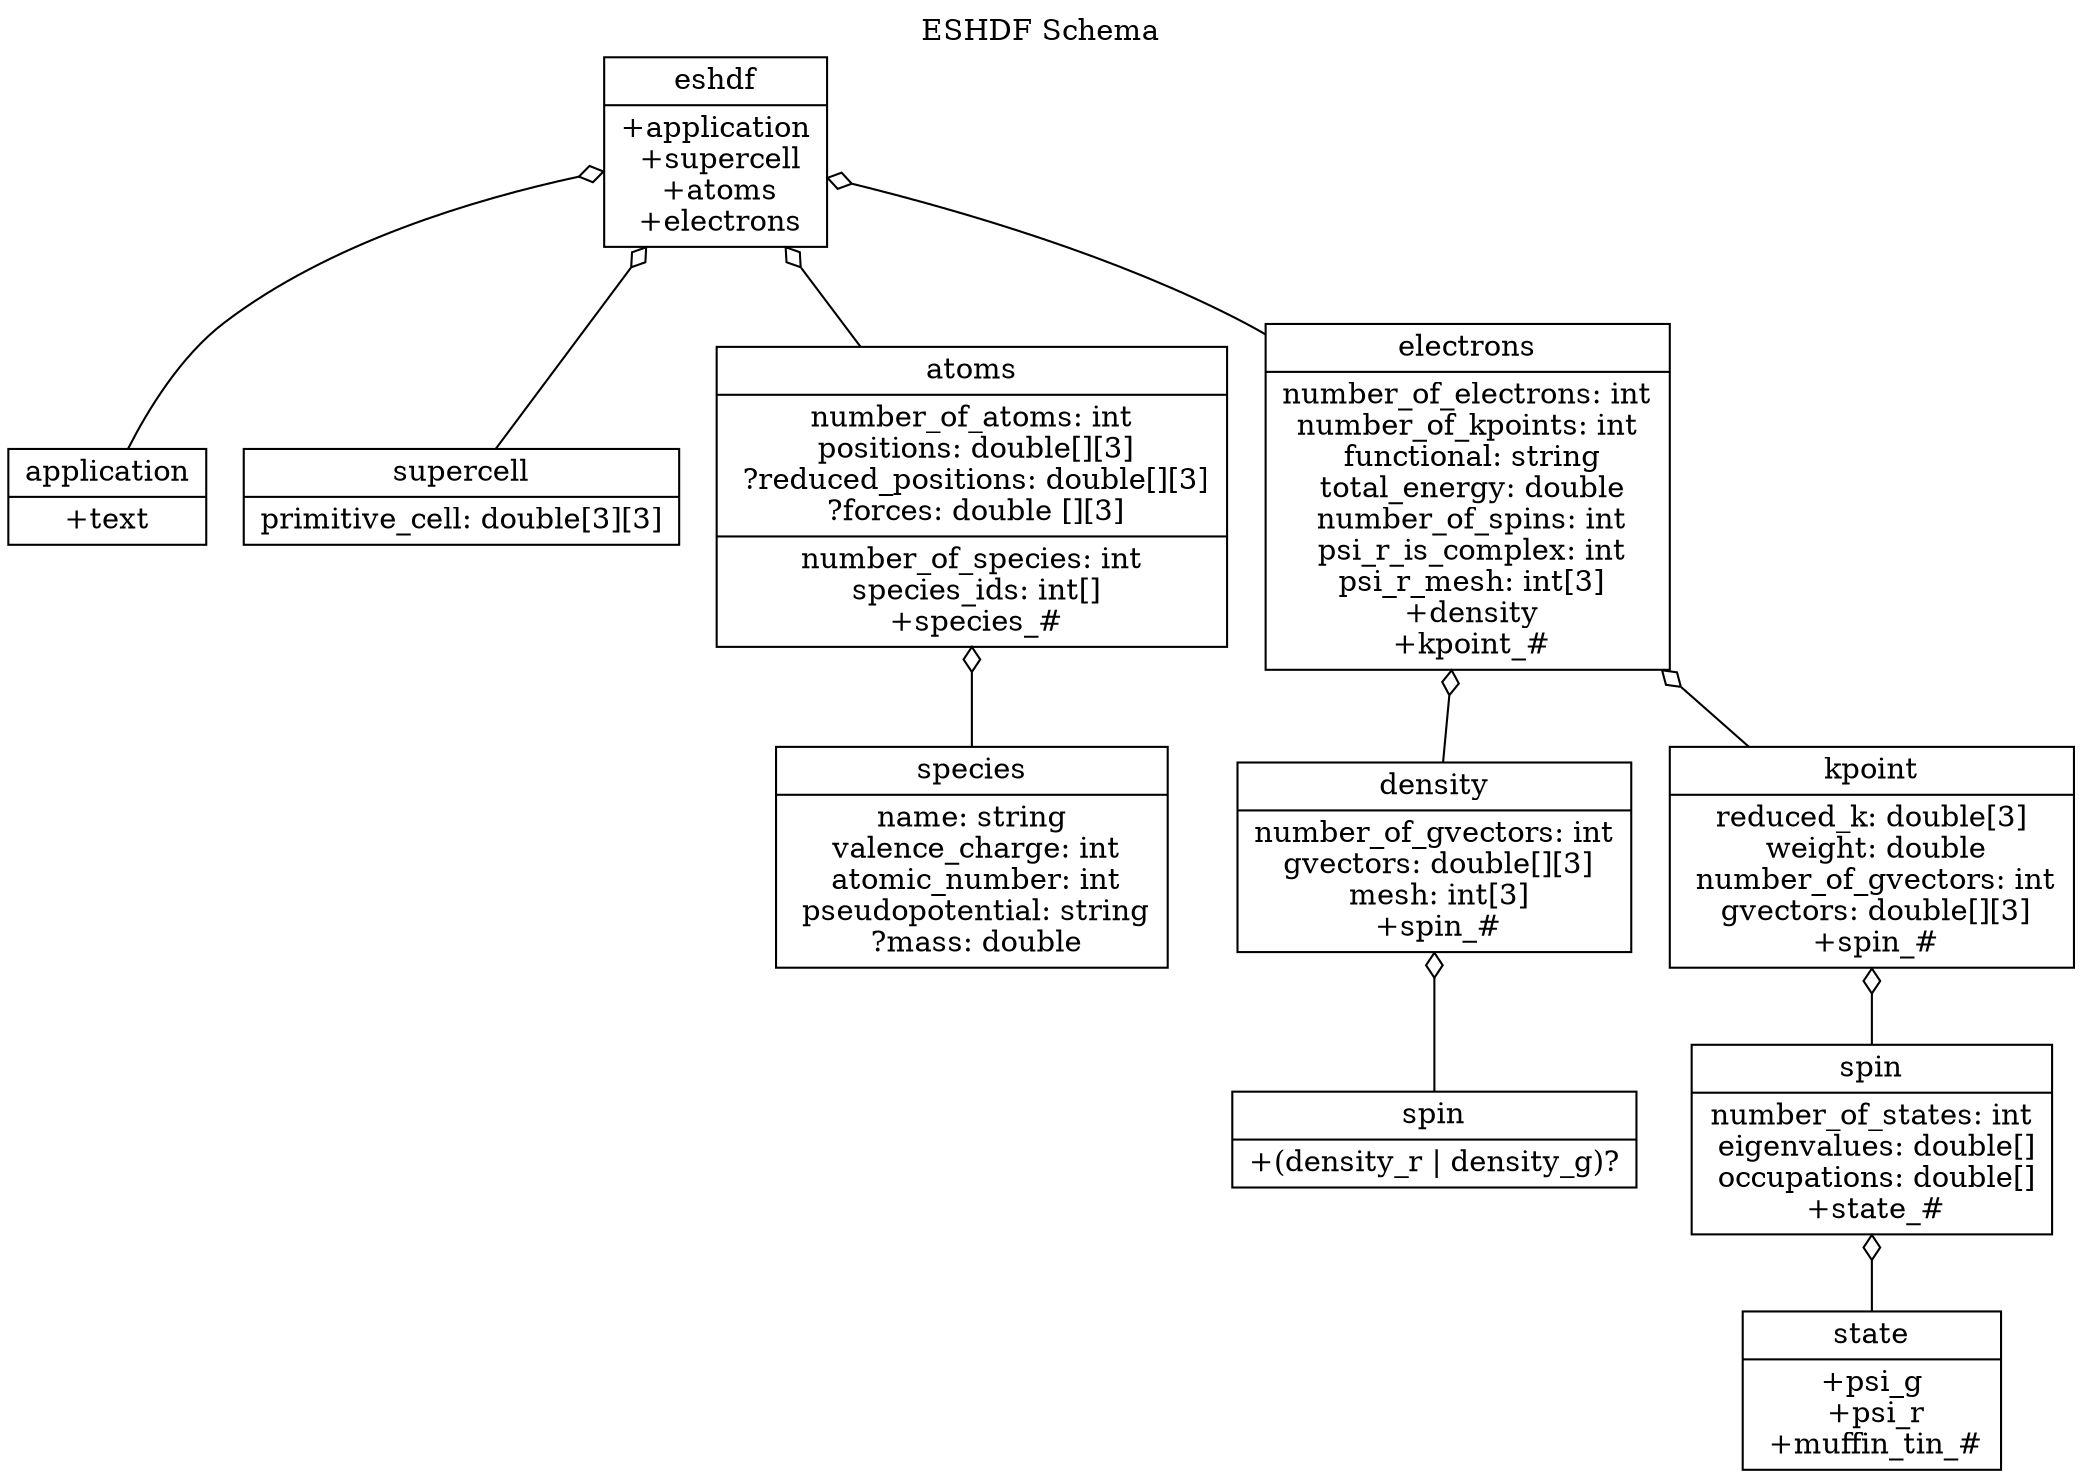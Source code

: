 digraph hierarch {
label="ESHDF Schema";
labelloc="top";
node[shape=record]
edge[dir=back,arrowtail=odiamond]

1[label="{eshdf|+application\n +supercell\n +atoms\n +electrons}"]

app[label="{application|+text}"]
sc[label="{supercell|primitive_cell: double[3][3]}"]
atoms[label="{atoms|number_of_atoms: int\n positions: double[][3]\n ?reduced_positions: double[][3]\n ?forces: double [][3]| number_of_species: int\n species_ids: int[]\n  +species_#}"]
species[label="{species|name: string\n valence_charge: int\n atomic_number: int\n pseudopotential: string\n ?mass: double}"]
els[label="{electrons|number_of_electrons: int\n number_of_kpoints: int \n functional: string\n total_energy: double\n number_of_spins: int\n psi_r_is_complex: int\n psi_r_mesh: int[3]\n +density\n +kpoint_#}"]
density[label="{density|number_of_gvectors: int\n gvectors: double[][3]\n mesh: int[3]\n +spin_#}"]
spin_d[label="{spin|+(density_r \| density_g)?}"]
kpoint[label="{kpoint|reduced_k: double[3]\n weight: double\n number_of_gvectors: int\n gvectors: double[][3]\n +spin_#}"]
spin_psi[label="{spin|number_of_states: int\n eigenvalues: double[]\n occupations: double[]\n +state_#}"]
state[label="{state|+psi_g\n +psi_r\n +muffin_tin_#}"]


1->app
1->sc
1->atoms
atoms->species
1->els
els->density
density->spin_d
els->kpoint
kpoint->spin_psi
spin_psi->state

}
